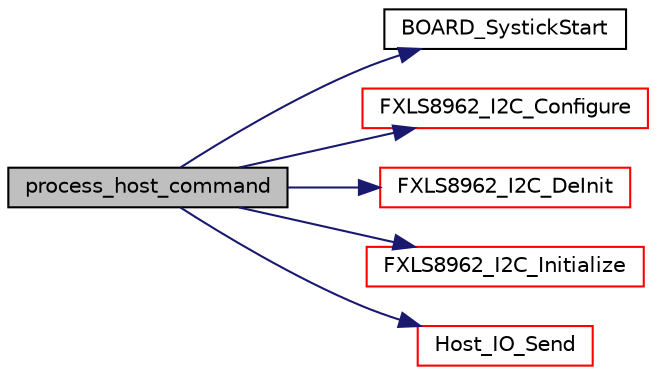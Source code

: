digraph "process_host_command"
{
  edge [fontname="Helvetica",fontsize="10",labelfontname="Helvetica",labelfontsize="10"];
  node [fontname="Helvetica",fontsize="10",shape=record];
  rankdir="LR";
  Node44 [label="process_host_command",height=0.2,width=0.4,color="black", fillcolor="grey75", style="filled", fontcolor="black"];
  Node44 -> Node45 [color="midnightblue",fontsize="10",style="solid",fontname="Helvetica"];
  Node45 [label="BOARD_SystickStart",height=0.2,width=0.4,color="black", fillcolor="white", style="filled",URL="$systick__utils_8c.html#ac4471deeef0c2a93b7d4263259b0ed63",tooltip="Function to Record the Start systick. "];
  Node44 -> Node46 [color="midnightblue",fontsize="10",style="solid",fontname="Helvetica"];
  Node46 [label="FXLS8962_I2C_Configure",height=0.2,width=0.4,color="red", fillcolor="white", style="filled",URL="$fxls8962__drv_8c.html#a1b62cba67669ae79f5f3c2e5f846a6c7",tooltip="The interface function to configure he sensor. "];
  Node44 -> Node50 [color="midnightblue",fontsize="10",style="solid",fontname="Helvetica"];
  Node50 [label="FXLS8962_I2C_DeInit",height=0.2,width=0.4,color="red", fillcolor="white", style="filled",URL="$fxls8962__drv_8c.html#a13160308eebd2dce90198d9f1388ad27",tooltip="The interface function to De Initialize sensor.. "];
  Node44 -> Node53 [color="midnightblue",fontsize="10",style="solid",fontname="Helvetica"];
  Node53 [label="FXLS8962_I2C_Initialize",height=0.2,width=0.4,color="red", fillcolor="white", style="filled",URL="$fxls8962__drv_8c.html#a3feb216e29e778afa66f401c009f75eb",tooltip="The interface function to initialize the sensor. "];
  Node44 -> Node55 [color="midnightblue",fontsize="10",style="solid",fontname="Helvetica"];
  Node55 [label="Host_IO_Send",height=0.2,width=0.4,color="red", fillcolor="white", style="filled",URL="$host__io__uart_8c.html#a719ad6da4502e713f1573b5353af9617"];
}
